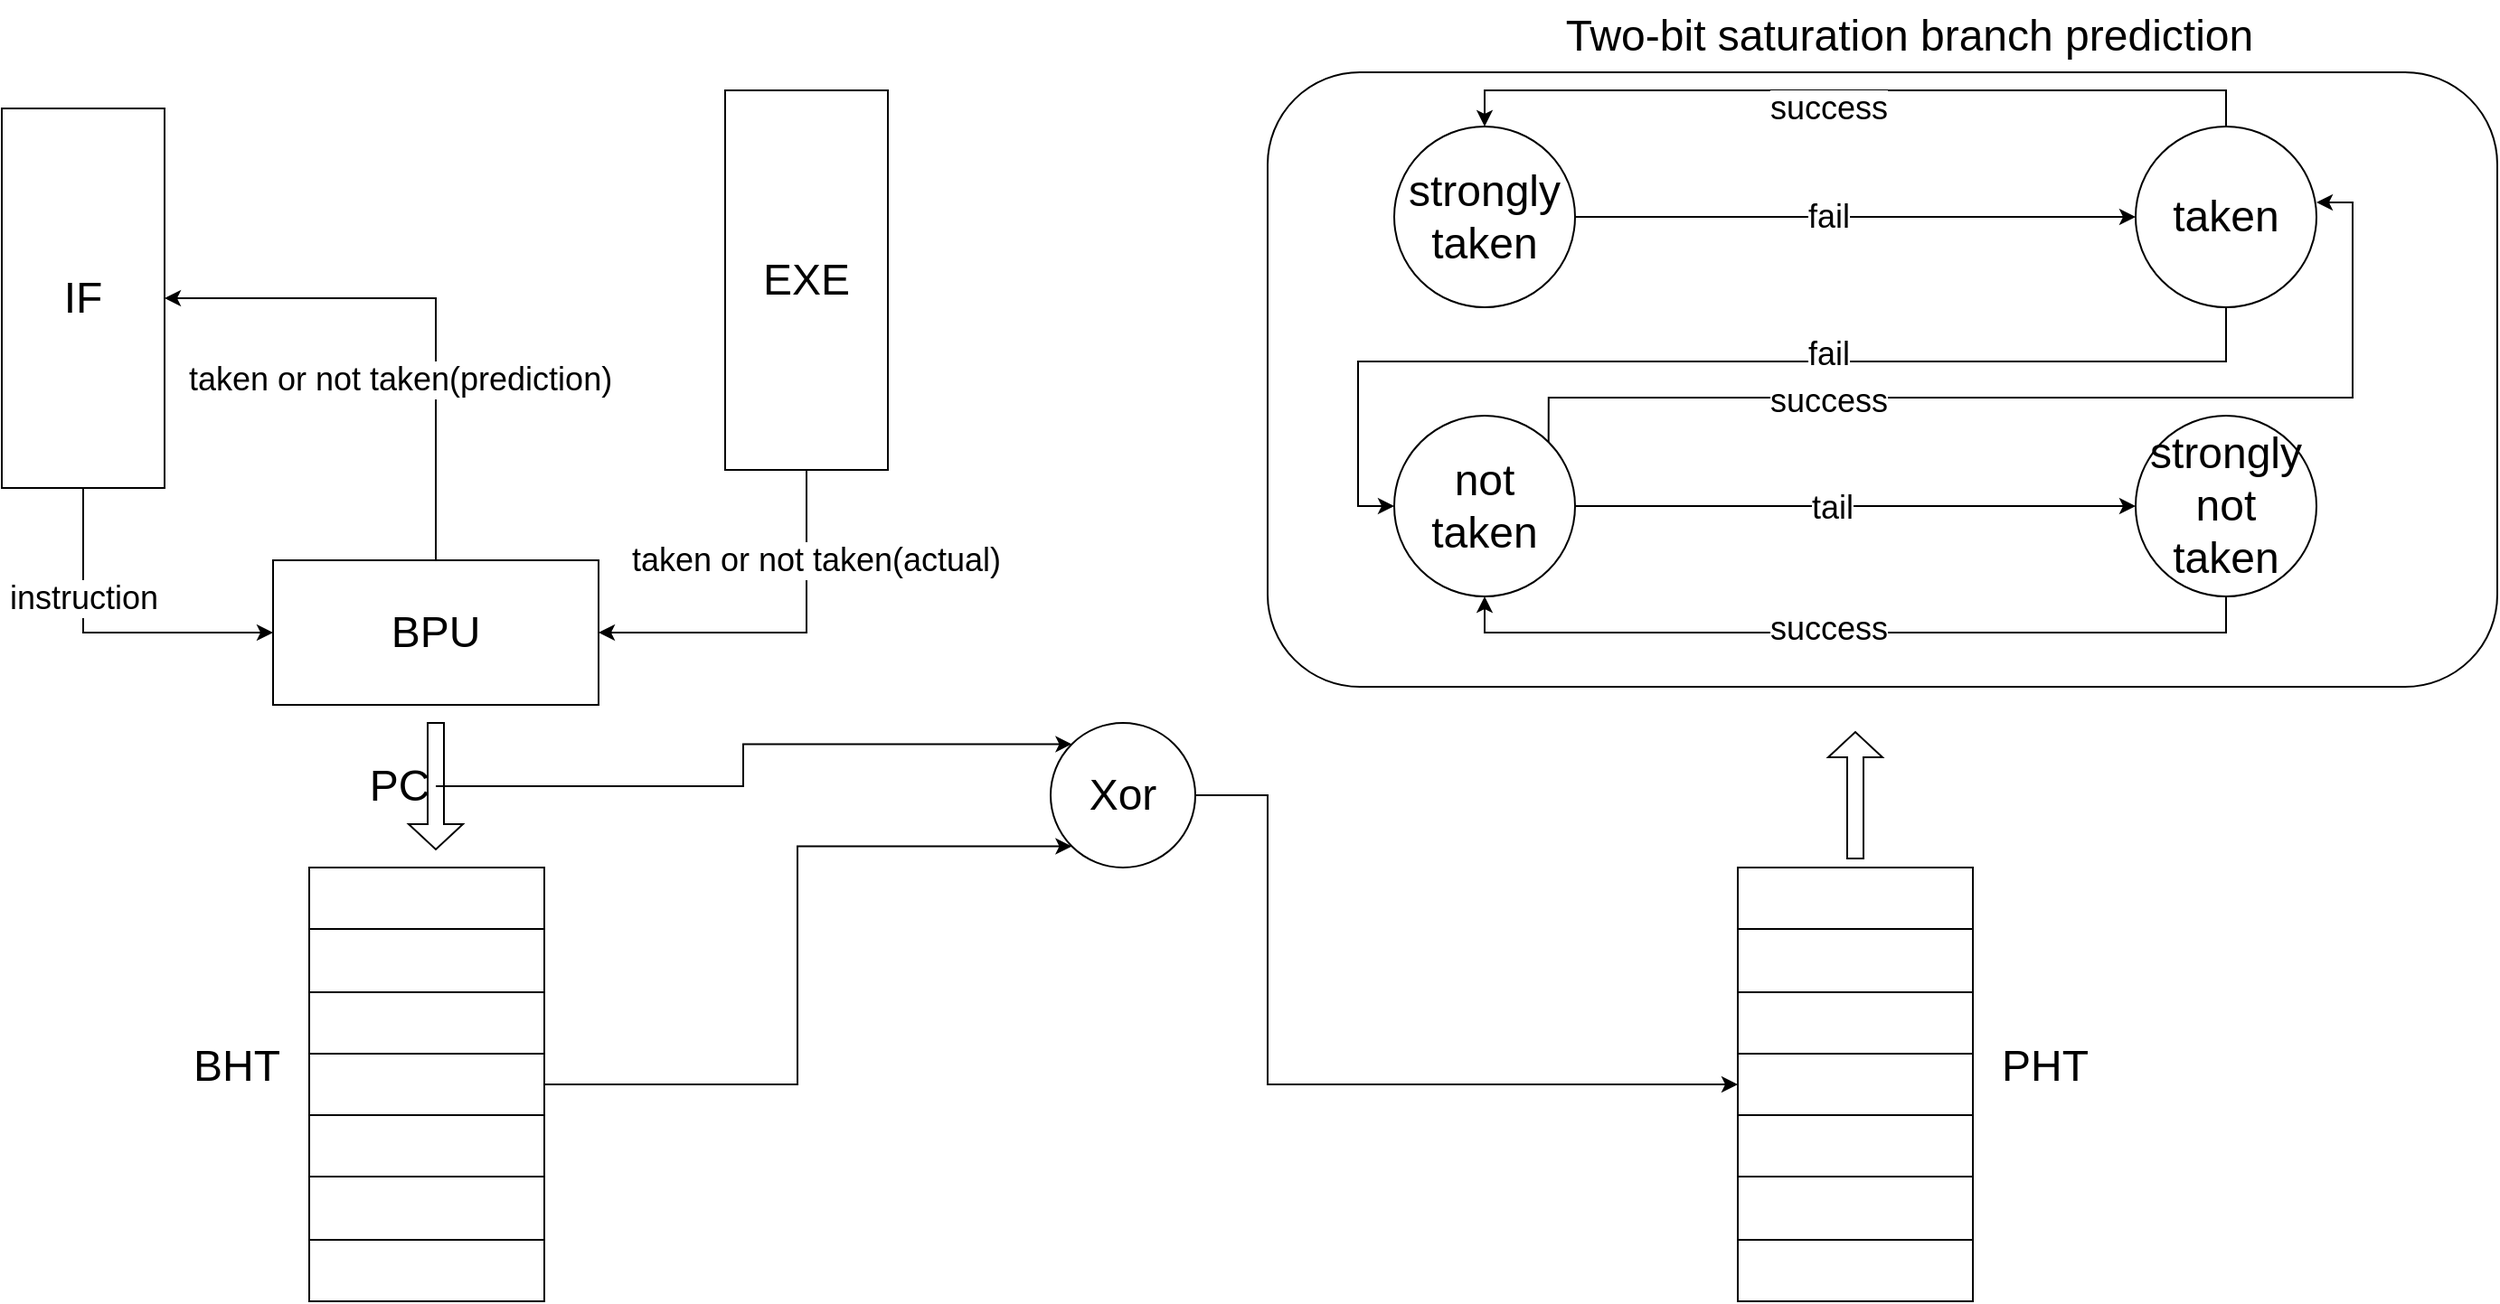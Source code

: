 <mxfile version="14.7.4" type="github">
  <diagram id="F5-WQgn5BVGKgtazZR-A" name="Page-1">
    <mxGraphModel dx="2062" dy="1160" grid="1" gridSize="10" guides="1" tooltips="1" connect="1" arrows="1" fold="1" page="1" pageScale="1" pageWidth="3300" pageHeight="4681" math="0" shadow="0">
      <root>
        <mxCell id="0" />
        <mxCell id="1" parent="0" />
        <mxCell id="I8pQOPDDGLEfTryZQ-16-34" style="edgeStyle=orthogonalEdgeStyle;rounded=0;orthogonalLoop=1;jettySize=auto;html=1;exitX=0.5;exitY=1;exitDx=0;exitDy=0;entryX=0;entryY=0.5;entryDx=0;entryDy=0;" edge="1" parent="1" source="I8pQOPDDGLEfTryZQ-16-1" target="I8pQOPDDGLEfTryZQ-16-3">
          <mxGeometry relative="1" as="geometry" />
        </mxCell>
        <mxCell id="I8pQOPDDGLEfTryZQ-16-39" value="&lt;font style=&quot;font-size: 18px&quot;&gt;instruction&lt;/font&gt;" style="edgeLabel;html=1;align=center;verticalAlign=middle;resizable=0;points=[];" vertex="1" connectable="0" parent="I8pQOPDDGLEfTryZQ-16-34">
          <mxGeometry x="-0.185" relative="1" as="geometry">
            <mxPoint y="-15" as="offset" />
          </mxGeometry>
        </mxCell>
        <mxCell id="I8pQOPDDGLEfTryZQ-16-1" value="&lt;font style=&quot;font-size: 24px&quot;&gt;IF&lt;/font&gt;" style="rounded=0;whiteSpace=wrap;html=1;" vertex="1" parent="1">
          <mxGeometry x="390" y="390" width="90" height="210" as="geometry" />
        </mxCell>
        <mxCell id="I8pQOPDDGLEfTryZQ-16-36" style="edgeStyle=orthogonalEdgeStyle;rounded=0;orthogonalLoop=1;jettySize=auto;html=1;exitX=0.5;exitY=1;exitDx=0;exitDy=0;entryX=1;entryY=0.5;entryDx=0;entryDy=0;" edge="1" parent="1" source="I8pQOPDDGLEfTryZQ-16-2" target="I8pQOPDDGLEfTryZQ-16-3">
          <mxGeometry relative="1" as="geometry" />
        </mxCell>
        <mxCell id="I8pQOPDDGLEfTryZQ-16-41" value="&lt;font style=&quot;font-size: 18px&quot;&gt;taken or not taken(actual)&lt;/font&gt;" style="edgeLabel;html=1;align=center;verticalAlign=middle;resizable=0;points=[];" vertex="1" connectable="0" parent="I8pQOPDDGLEfTryZQ-16-36">
          <mxGeometry x="-0.444" y="-4" relative="1" as="geometry">
            <mxPoint x="9" y="-7" as="offset" />
          </mxGeometry>
        </mxCell>
        <mxCell id="I8pQOPDDGLEfTryZQ-16-2" value="&lt;font style=&quot;font-size: 24px&quot;&gt;EXE&lt;/font&gt;" style="rounded=0;whiteSpace=wrap;html=1;" vertex="1" parent="1">
          <mxGeometry x="790" y="380" width="90" height="210" as="geometry" />
        </mxCell>
        <mxCell id="I8pQOPDDGLEfTryZQ-16-35" style="edgeStyle=orthogonalEdgeStyle;rounded=0;orthogonalLoop=1;jettySize=auto;html=1;exitX=0.5;exitY=0;exitDx=0;exitDy=0;entryX=1;entryY=0.5;entryDx=0;entryDy=0;" edge="1" parent="1" source="I8pQOPDDGLEfTryZQ-16-3" target="I8pQOPDDGLEfTryZQ-16-1">
          <mxGeometry relative="1" as="geometry" />
        </mxCell>
        <mxCell id="I8pQOPDDGLEfTryZQ-16-40" value="&lt;font style=&quot;font-size: 18px&quot;&gt;taken or not taken(prediction)&lt;/font&gt;" style="edgeLabel;html=1;align=center;verticalAlign=middle;resizable=0;points=[];" vertex="1" connectable="0" parent="I8pQOPDDGLEfTryZQ-16-35">
          <mxGeometry x="-0.233" y="-2" relative="1" as="geometry">
            <mxPoint x="-22" y="13" as="offset" />
          </mxGeometry>
        </mxCell>
        <mxCell id="I8pQOPDDGLEfTryZQ-16-3" value="&lt;font style=&quot;font-size: 24px&quot;&gt;BPU&lt;/font&gt;" style="rounded=0;whiteSpace=wrap;html=1;" vertex="1" parent="1">
          <mxGeometry x="540" y="640" width="180" height="80" as="geometry" />
        </mxCell>
        <mxCell id="I8pQOPDDGLEfTryZQ-16-86" style="edgeStyle=orthogonalEdgeStyle;rounded=0;orthogonalLoop=1;jettySize=auto;html=1;entryX=0;entryY=1;entryDx=0;entryDy=0;" edge="1" parent="1" source="I8pQOPDDGLEfTryZQ-16-17" target="I8pQOPDDGLEfTryZQ-16-32">
          <mxGeometry relative="1" as="geometry" />
        </mxCell>
        <mxCell id="I8pQOPDDGLEfTryZQ-16-17" value="" style="shape=table;html=1;whiteSpace=wrap;startSize=0;container=1;collapsible=0;childLayout=tableLayout;" vertex="1" parent="1">
          <mxGeometry x="560" y="810" width="130" height="240" as="geometry" />
        </mxCell>
        <mxCell id="I8pQOPDDGLEfTryZQ-16-18" value="" style="shape=partialRectangle;html=1;whiteSpace=wrap;collapsible=0;dropTarget=0;pointerEvents=0;fillColor=none;top=0;left=0;bottom=0;right=0;points=[[0,0.5],[1,0.5]];portConstraint=eastwest;" vertex="1" parent="I8pQOPDDGLEfTryZQ-16-17">
          <mxGeometry width="130" height="34" as="geometry" />
        </mxCell>
        <mxCell id="I8pQOPDDGLEfTryZQ-16-19" value="" style="shape=partialRectangle;html=1;whiteSpace=wrap;connectable=0;overflow=hidden;fillColor=none;top=0;left=0;bottom=0;right=0;" vertex="1" parent="I8pQOPDDGLEfTryZQ-16-18">
          <mxGeometry width="130" height="34" as="geometry" />
        </mxCell>
        <mxCell id="I8pQOPDDGLEfTryZQ-16-20" value="" style="shape=partialRectangle;html=1;whiteSpace=wrap;collapsible=0;dropTarget=0;pointerEvents=0;fillColor=none;top=0;left=0;bottom=0;right=0;points=[[0,0.5],[1,0.5]];portConstraint=eastwest;" vertex="1" parent="I8pQOPDDGLEfTryZQ-16-17">
          <mxGeometry y="34" width="130" height="35" as="geometry" />
        </mxCell>
        <mxCell id="I8pQOPDDGLEfTryZQ-16-21" value="" style="shape=partialRectangle;html=1;whiteSpace=wrap;connectable=0;overflow=hidden;fillColor=none;top=0;left=0;bottom=0;right=0;" vertex="1" parent="I8pQOPDDGLEfTryZQ-16-20">
          <mxGeometry width="130" height="35" as="geometry" />
        </mxCell>
        <mxCell id="I8pQOPDDGLEfTryZQ-16-30" style="shape=partialRectangle;html=1;whiteSpace=wrap;collapsible=0;dropTarget=0;pointerEvents=0;fillColor=none;top=0;left=0;bottom=0;right=0;points=[[0,0.5],[1,0.5]];portConstraint=eastwest;" vertex="1" parent="I8pQOPDDGLEfTryZQ-16-17">
          <mxGeometry y="69" width="130" height="34" as="geometry" />
        </mxCell>
        <mxCell id="I8pQOPDDGLEfTryZQ-16-31" style="shape=partialRectangle;html=1;whiteSpace=wrap;connectable=0;overflow=hidden;fillColor=none;top=0;left=0;bottom=0;right=0;" vertex="1" parent="I8pQOPDDGLEfTryZQ-16-30">
          <mxGeometry width="130" height="34" as="geometry" />
        </mxCell>
        <mxCell id="I8pQOPDDGLEfTryZQ-16-22" value="" style="shape=partialRectangle;html=1;whiteSpace=wrap;collapsible=0;dropTarget=0;pointerEvents=0;fillColor=none;top=0;left=0;bottom=0;right=0;points=[[0,0.5],[1,0.5]];portConstraint=eastwest;" vertex="1" parent="I8pQOPDDGLEfTryZQ-16-17">
          <mxGeometry y="103" width="130" height="34" as="geometry" />
        </mxCell>
        <mxCell id="I8pQOPDDGLEfTryZQ-16-23" value="" style="shape=partialRectangle;html=1;whiteSpace=wrap;connectable=0;overflow=hidden;fillColor=none;top=0;left=0;bottom=0;right=0;" vertex="1" parent="I8pQOPDDGLEfTryZQ-16-22">
          <mxGeometry width="130" height="34" as="geometry" />
        </mxCell>
        <mxCell id="I8pQOPDDGLEfTryZQ-16-24" value="" style="shape=partialRectangle;html=1;whiteSpace=wrap;collapsible=0;dropTarget=0;pointerEvents=0;fillColor=none;top=0;left=0;bottom=0;right=0;points=[[0,0.5],[1,0.5]];portConstraint=eastwest;" vertex="1" parent="I8pQOPDDGLEfTryZQ-16-17">
          <mxGeometry y="137" width="130" height="34" as="geometry" />
        </mxCell>
        <mxCell id="I8pQOPDDGLEfTryZQ-16-25" value="" style="shape=partialRectangle;html=1;whiteSpace=wrap;connectable=0;overflow=hidden;fillColor=none;top=0;left=0;bottom=0;right=0;" vertex="1" parent="I8pQOPDDGLEfTryZQ-16-24">
          <mxGeometry width="130" height="34" as="geometry" />
        </mxCell>
        <mxCell id="I8pQOPDDGLEfTryZQ-16-26" value="" style="shape=partialRectangle;html=1;whiteSpace=wrap;collapsible=0;dropTarget=0;pointerEvents=0;fillColor=none;top=0;left=0;bottom=0;right=0;points=[[0,0.5],[1,0.5]];portConstraint=eastwest;" vertex="1" parent="I8pQOPDDGLEfTryZQ-16-17">
          <mxGeometry y="171" width="130" height="35" as="geometry" />
        </mxCell>
        <mxCell id="I8pQOPDDGLEfTryZQ-16-27" value="" style="shape=partialRectangle;html=1;whiteSpace=wrap;connectable=0;overflow=hidden;fillColor=none;top=0;left=0;bottom=0;right=0;" vertex="1" parent="I8pQOPDDGLEfTryZQ-16-26">
          <mxGeometry width="130" height="35" as="geometry" />
        </mxCell>
        <mxCell id="I8pQOPDDGLEfTryZQ-16-28" value="" style="shape=partialRectangle;html=1;whiteSpace=wrap;collapsible=0;dropTarget=0;pointerEvents=0;fillColor=none;top=0;left=0;bottom=0;right=0;points=[[0,0.5],[1,0.5]];portConstraint=eastwest;" vertex="1" parent="I8pQOPDDGLEfTryZQ-16-17">
          <mxGeometry y="206" width="130" height="34" as="geometry" />
        </mxCell>
        <mxCell id="I8pQOPDDGLEfTryZQ-16-29" value="" style="shape=partialRectangle;html=1;whiteSpace=wrap;connectable=0;overflow=hidden;fillColor=none;top=0;left=0;bottom=0;right=0;" vertex="1" parent="I8pQOPDDGLEfTryZQ-16-28">
          <mxGeometry width="130" height="34" as="geometry" />
        </mxCell>
        <mxCell id="I8pQOPDDGLEfTryZQ-16-87" style="edgeStyle=orthogonalEdgeStyle;rounded=0;orthogonalLoop=1;jettySize=auto;html=1;entryX=0;entryY=0.5;entryDx=0;entryDy=0;" edge="1" parent="1" source="I8pQOPDDGLEfTryZQ-16-32" target="I8pQOPDDGLEfTryZQ-16-52">
          <mxGeometry relative="1" as="geometry">
            <Array as="points">
              <mxPoint x="1090" y="770" />
              <mxPoint x="1090" y="930" />
            </Array>
          </mxGeometry>
        </mxCell>
        <mxCell id="I8pQOPDDGLEfTryZQ-16-32" value="&lt;font style=&quot;font-size: 24px&quot;&gt;Xor&lt;/font&gt;" style="ellipse;whiteSpace=wrap;html=1;aspect=fixed;" vertex="1" parent="1">
          <mxGeometry x="970" y="730" width="80" height="80" as="geometry" />
        </mxCell>
        <mxCell id="I8pQOPDDGLEfTryZQ-16-33" value="&lt;font style=&quot;font-size: 24px&quot;&gt;BHT&lt;/font&gt;" style="text;html=1;strokeColor=none;fillColor=none;align=center;verticalAlign=middle;whiteSpace=wrap;rounded=0;" vertex="1" parent="1">
          <mxGeometry x="500" y="910" width="40" height="20" as="geometry" />
        </mxCell>
        <mxCell id="I8pQOPDDGLEfTryZQ-16-43" value="" style="shape=singleArrow;direction=south;whiteSpace=wrap;html=1;" vertex="1" parent="1">
          <mxGeometry x="615" y="730" width="30" height="70" as="geometry" />
        </mxCell>
        <mxCell id="I8pQOPDDGLEfTryZQ-16-85" style="edgeStyle=orthogonalEdgeStyle;rounded=0;orthogonalLoop=1;jettySize=auto;html=1;entryX=0;entryY=0;entryDx=0;entryDy=0;" edge="1" parent="1" source="I8pQOPDDGLEfTryZQ-16-44" target="I8pQOPDDGLEfTryZQ-16-32">
          <mxGeometry relative="1" as="geometry" />
        </mxCell>
        <mxCell id="I8pQOPDDGLEfTryZQ-16-44" value="&lt;font style=&quot;font-size: 24px&quot;&gt;PC&lt;/font&gt;" style="text;html=1;strokeColor=none;fillColor=none;align=center;verticalAlign=middle;whiteSpace=wrap;rounded=0;" vertex="1" parent="1">
          <mxGeometry x="590" y="755" width="40" height="20" as="geometry" />
        </mxCell>
        <mxCell id="I8pQOPDDGLEfTryZQ-16-45" value="" style="shape=table;html=1;whiteSpace=wrap;startSize=0;container=1;collapsible=0;childLayout=tableLayout;" vertex="1" parent="1">
          <mxGeometry x="1350" y="810" width="130" height="240" as="geometry" />
        </mxCell>
        <mxCell id="I8pQOPDDGLEfTryZQ-16-46" value="" style="shape=partialRectangle;html=1;whiteSpace=wrap;collapsible=0;dropTarget=0;pointerEvents=0;fillColor=none;top=0;left=0;bottom=0;right=0;points=[[0,0.5],[1,0.5]];portConstraint=eastwest;" vertex="1" parent="I8pQOPDDGLEfTryZQ-16-45">
          <mxGeometry width="130" height="34" as="geometry" />
        </mxCell>
        <mxCell id="I8pQOPDDGLEfTryZQ-16-47" value="" style="shape=partialRectangle;html=1;whiteSpace=wrap;connectable=0;overflow=hidden;fillColor=none;top=0;left=0;bottom=0;right=0;" vertex="1" parent="I8pQOPDDGLEfTryZQ-16-46">
          <mxGeometry width="130" height="34" as="geometry" />
        </mxCell>
        <mxCell id="I8pQOPDDGLEfTryZQ-16-48" value="" style="shape=partialRectangle;html=1;whiteSpace=wrap;collapsible=0;dropTarget=0;pointerEvents=0;fillColor=none;top=0;left=0;bottom=0;right=0;points=[[0,0.5],[1,0.5]];portConstraint=eastwest;" vertex="1" parent="I8pQOPDDGLEfTryZQ-16-45">
          <mxGeometry y="34" width="130" height="35" as="geometry" />
        </mxCell>
        <mxCell id="I8pQOPDDGLEfTryZQ-16-49" value="" style="shape=partialRectangle;html=1;whiteSpace=wrap;connectable=0;overflow=hidden;fillColor=none;top=0;left=0;bottom=0;right=0;" vertex="1" parent="I8pQOPDDGLEfTryZQ-16-48">
          <mxGeometry width="130" height="35" as="geometry" />
        </mxCell>
        <mxCell id="I8pQOPDDGLEfTryZQ-16-50" style="shape=partialRectangle;html=1;whiteSpace=wrap;collapsible=0;dropTarget=0;pointerEvents=0;fillColor=none;top=0;left=0;bottom=0;right=0;points=[[0,0.5],[1,0.5]];portConstraint=eastwest;" vertex="1" parent="I8pQOPDDGLEfTryZQ-16-45">
          <mxGeometry y="69" width="130" height="34" as="geometry" />
        </mxCell>
        <mxCell id="I8pQOPDDGLEfTryZQ-16-51" style="shape=partialRectangle;html=1;whiteSpace=wrap;connectable=0;overflow=hidden;fillColor=none;top=0;left=0;bottom=0;right=0;" vertex="1" parent="I8pQOPDDGLEfTryZQ-16-50">
          <mxGeometry width="130" height="34" as="geometry" />
        </mxCell>
        <mxCell id="I8pQOPDDGLEfTryZQ-16-52" value="" style="shape=partialRectangle;html=1;whiteSpace=wrap;collapsible=0;dropTarget=0;pointerEvents=0;fillColor=none;top=0;left=0;bottom=0;right=0;points=[[0,0.5],[1,0.5]];portConstraint=eastwest;" vertex="1" parent="I8pQOPDDGLEfTryZQ-16-45">
          <mxGeometry y="103" width="130" height="34" as="geometry" />
        </mxCell>
        <mxCell id="I8pQOPDDGLEfTryZQ-16-53" value="" style="shape=partialRectangle;html=1;whiteSpace=wrap;connectable=0;overflow=hidden;fillColor=none;top=0;left=0;bottom=0;right=0;" vertex="1" parent="I8pQOPDDGLEfTryZQ-16-52">
          <mxGeometry width="130" height="34" as="geometry" />
        </mxCell>
        <mxCell id="I8pQOPDDGLEfTryZQ-16-54" value="" style="shape=partialRectangle;html=1;whiteSpace=wrap;collapsible=0;dropTarget=0;pointerEvents=0;fillColor=none;top=0;left=0;bottom=0;right=0;points=[[0,0.5],[1,0.5]];portConstraint=eastwest;" vertex="1" parent="I8pQOPDDGLEfTryZQ-16-45">
          <mxGeometry y="137" width="130" height="34" as="geometry" />
        </mxCell>
        <mxCell id="I8pQOPDDGLEfTryZQ-16-55" value="" style="shape=partialRectangle;html=1;whiteSpace=wrap;connectable=0;overflow=hidden;fillColor=none;top=0;left=0;bottom=0;right=0;" vertex="1" parent="I8pQOPDDGLEfTryZQ-16-54">
          <mxGeometry width="130" height="34" as="geometry" />
        </mxCell>
        <mxCell id="I8pQOPDDGLEfTryZQ-16-56" value="" style="shape=partialRectangle;html=1;whiteSpace=wrap;collapsible=0;dropTarget=0;pointerEvents=0;fillColor=none;top=0;left=0;bottom=0;right=0;points=[[0,0.5],[1,0.5]];portConstraint=eastwest;" vertex="1" parent="I8pQOPDDGLEfTryZQ-16-45">
          <mxGeometry y="171" width="130" height="35" as="geometry" />
        </mxCell>
        <mxCell id="I8pQOPDDGLEfTryZQ-16-57" value="" style="shape=partialRectangle;html=1;whiteSpace=wrap;connectable=0;overflow=hidden;fillColor=none;top=0;left=0;bottom=0;right=0;" vertex="1" parent="I8pQOPDDGLEfTryZQ-16-56">
          <mxGeometry width="130" height="35" as="geometry" />
        </mxCell>
        <mxCell id="I8pQOPDDGLEfTryZQ-16-58" value="" style="shape=partialRectangle;html=1;whiteSpace=wrap;collapsible=0;dropTarget=0;pointerEvents=0;fillColor=none;top=0;left=0;bottom=0;right=0;points=[[0,0.5],[1,0.5]];portConstraint=eastwest;" vertex="1" parent="I8pQOPDDGLEfTryZQ-16-45">
          <mxGeometry y="206" width="130" height="34" as="geometry" />
        </mxCell>
        <mxCell id="I8pQOPDDGLEfTryZQ-16-59" value="" style="shape=partialRectangle;html=1;whiteSpace=wrap;connectable=0;overflow=hidden;fillColor=none;top=0;left=0;bottom=0;right=0;" vertex="1" parent="I8pQOPDDGLEfTryZQ-16-58">
          <mxGeometry width="130" height="34" as="geometry" />
        </mxCell>
        <mxCell id="I8pQOPDDGLEfTryZQ-16-60" value="&lt;font style=&quot;font-size: 24px&quot;&gt;PHT&lt;/font&gt;" style="text;html=1;strokeColor=none;fillColor=none;align=center;verticalAlign=middle;whiteSpace=wrap;rounded=0;" vertex="1" parent="1">
          <mxGeometry x="1500" y="910" width="40" height="20" as="geometry" />
        </mxCell>
        <mxCell id="I8pQOPDDGLEfTryZQ-16-61" value="" style="shape=singleArrow;direction=south;whiteSpace=wrap;html=1;rotation=-180;" vertex="1" parent="1">
          <mxGeometry x="1400" y="735" width="30" height="70" as="geometry" />
        </mxCell>
        <mxCell id="I8pQOPDDGLEfTryZQ-16-63" value="" style="rounded=1;whiteSpace=wrap;html=1;" vertex="1" parent="1">
          <mxGeometry x="1090" y="370" width="680" height="340" as="geometry" />
        </mxCell>
        <mxCell id="I8pQOPDDGLEfTryZQ-16-64" value="&lt;font style=&quot;font-size: 24px&quot;&gt;Two-bit saturation branch prediction&lt;/font&gt;" style="text;html=1;strokeColor=none;fillColor=none;align=center;verticalAlign=middle;whiteSpace=wrap;rounded=0;" vertex="1" parent="1">
          <mxGeometry x="1250" y="330" width="390" height="40" as="geometry" />
        </mxCell>
        <mxCell id="I8pQOPDDGLEfTryZQ-16-71" style="edgeStyle=orthogonalEdgeStyle;rounded=0;orthogonalLoop=1;jettySize=auto;html=1;exitX=1;exitY=0.5;exitDx=0;exitDy=0;" edge="1" parent="1" source="I8pQOPDDGLEfTryZQ-16-65" target="I8pQOPDDGLEfTryZQ-16-67">
          <mxGeometry relative="1" as="geometry" />
        </mxCell>
        <mxCell id="I8pQOPDDGLEfTryZQ-16-80" value="&lt;font style=&quot;font-size: 18px&quot;&gt;fail&lt;/font&gt;" style="edgeLabel;html=1;align=center;verticalAlign=middle;resizable=0;points=[];" vertex="1" connectable="0" parent="I8pQOPDDGLEfTryZQ-16-71">
          <mxGeometry x="-0.065" y="2" relative="1" as="geometry">
            <mxPoint x="-5" y="2" as="offset" />
          </mxGeometry>
        </mxCell>
        <mxCell id="I8pQOPDDGLEfTryZQ-16-65" value="&lt;font style=&quot;font-size: 24px&quot;&gt;strongly&lt;br&gt;taken&lt;/font&gt;" style="ellipse;whiteSpace=wrap;html=1;aspect=fixed;" vertex="1" parent="1">
          <mxGeometry x="1160" y="400" width="100" height="100" as="geometry" />
        </mxCell>
        <mxCell id="I8pQOPDDGLEfTryZQ-16-70" style="edgeStyle=orthogonalEdgeStyle;rounded=0;orthogonalLoop=1;jettySize=auto;html=1;exitX=0.5;exitY=0;exitDx=0;exitDy=0;entryX=0.5;entryY=0;entryDx=0;entryDy=0;" edge="1" parent="1" source="I8pQOPDDGLEfTryZQ-16-67" target="I8pQOPDDGLEfTryZQ-16-65">
          <mxGeometry relative="1" as="geometry" />
        </mxCell>
        <mxCell id="I8pQOPDDGLEfTryZQ-16-79" value="&lt;font style=&quot;font-size: 18px&quot;&gt;success&lt;/font&gt;" style="edgeLabel;html=1;align=center;verticalAlign=middle;resizable=0;points=[];" vertex="1" connectable="0" parent="I8pQOPDDGLEfTryZQ-16-70">
          <mxGeometry x="0.062" y="1" relative="1" as="geometry">
            <mxPoint x="-1" y="9" as="offset" />
          </mxGeometry>
        </mxCell>
        <mxCell id="I8pQOPDDGLEfTryZQ-16-76" style="edgeStyle=orthogonalEdgeStyle;rounded=0;orthogonalLoop=1;jettySize=auto;html=1;exitX=0.5;exitY=1;exitDx=0;exitDy=0;entryX=0;entryY=0.5;entryDx=0;entryDy=0;" edge="1" parent="1" source="I8pQOPDDGLEfTryZQ-16-67" target="I8pQOPDDGLEfTryZQ-16-68">
          <mxGeometry relative="1" as="geometry" />
        </mxCell>
        <mxCell id="I8pQOPDDGLEfTryZQ-16-81" value="&lt;font style=&quot;font-size: 18px&quot;&gt;fail&lt;/font&gt;" style="edgeLabel;html=1;align=center;verticalAlign=middle;resizable=0;points=[];" vertex="1" connectable="0" parent="I8pQOPDDGLEfTryZQ-16-76">
          <mxGeometry x="0.131" y="-4" relative="1" as="geometry">
            <mxPoint x="95" as="offset" />
          </mxGeometry>
        </mxCell>
        <mxCell id="I8pQOPDDGLEfTryZQ-16-67" value="&lt;span style=&quot;font-size: 24px&quot;&gt;taken&lt;/span&gt;" style="ellipse;whiteSpace=wrap;html=1;aspect=fixed;" vertex="1" parent="1">
          <mxGeometry x="1570" y="400" width="100" height="100" as="geometry" />
        </mxCell>
        <mxCell id="I8pQOPDDGLEfTryZQ-16-74" style="edgeStyle=orthogonalEdgeStyle;rounded=0;orthogonalLoop=1;jettySize=auto;html=1;exitX=1;exitY=0.5;exitDx=0;exitDy=0;" edge="1" parent="1" source="I8pQOPDDGLEfTryZQ-16-68" target="I8pQOPDDGLEfTryZQ-16-69">
          <mxGeometry relative="1" as="geometry" />
        </mxCell>
        <mxCell id="I8pQOPDDGLEfTryZQ-16-83" value="&lt;font style=&quot;font-size: 18px&quot;&gt;tail&lt;/font&gt;" style="edgeLabel;html=1;align=center;verticalAlign=middle;resizable=0;points=[];" vertex="1" connectable="0" parent="I8pQOPDDGLEfTryZQ-16-74">
          <mxGeometry x="-0.084" y="-1" relative="1" as="geometry">
            <mxPoint as="offset" />
          </mxGeometry>
        </mxCell>
        <mxCell id="I8pQOPDDGLEfTryZQ-16-78" style="edgeStyle=orthogonalEdgeStyle;rounded=0;orthogonalLoop=1;jettySize=auto;html=1;exitX=1;exitY=0;exitDx=0;exitDy=0;entryX=1;entryY=0.42;entryDx=0;entryDy=0;entryPerimeter=0;" edge="1" parent="1" source="I8pQOPDDGLEfTryZQ-16-68" target="I8pQOPDDGLEfTryZQ-16-67">
          <mxGeometry relative="1" as="geometry">
            <Array as="points">
              <mxPoint x="1245" y="550" />
              <mxPoint x="1690" y="550" />
              <mxPoint x="1690" y="442" />
            </Array>
          </mxGeometry>
        </mxCell>
        <mxCell id="I8pQOPDDGLEfTryZQ-16-82" value="&lt;font style=&quot;font-size: 18px&quot;&gt;success&lt;/font&gt;" style="edgeLabel;html=1;align=center;verticalAlign=middle;resizable=0;points=[];" vertex="1" connectable="0" parent="I8pQOPDDGLEfTryZQ-16-78">
          <mxGeometry x="-0.43" y="-2" relative="1" as="geometry">
            <mxPoint x="9" as="offset" />
          </mxGeometry>
        </mxCell>
        <mxCell id="I8pQOPDDGLEfTryZQ-16-68" value="&lt;span style=&quot;font-size: 24px&quot;&gt;not taken&lt;/span&gt;" style="ellipse;whiteSpace=wrap;html=1;aspect=fixed;" vertex="1" parent="1">
          <mxGeometry x="1160" y="560" width="100" height="100" as="geometry" />
        </mxCell>
        <mxCell id="I8pQOPDDGLEfTryZQ-16-75" style="edgeStyle=orthogonalEdgeStyle;rounded=0;orthogonalLoop=1;jettySize=auto;html=1;exitX=0.5;exitY=1;exitDx=0;exitDy=0;entryX=0.5;entryY=1;entryDx=0;entryDy=0;" edge="1" parent="1" source="I8pQOPDDGLEfTryZQ-16-69" target="I8pQOPDDGLEfTryZQ-16-68">
          <mxGeometry relative="1" as="geometry" />
        </mxCell>
        <mxCell id="I8pQOPDDGLEfTryZQ-16-84" value="&lt;font style=&quot;font-size: 18px&quot;&gt;success&lt;/font&gt;" style="edgeLabel;html=1;align=center;verticalAlign=middle;resizable=0;points=[];" vertex="1" connectable="0" parent="I8pQOPDDGLEfTryZQ-16-75">
          <mxGeometry x="0.067" y="-2" relative="1" as="geometry">
            <mxPoint as="offset" />
          </mxGeometry>
        </mxCell>
        <mxCell id="I8pQOPDDGLEfTryZQ-16-69" value="&lt;font style=&quot;font-size: 24px&quot;&gt;strongly&lt;br&gt;not&lt;br&gt;taken&lt;/font&gt;" style="ellipse;whiteSpace=wrap;html=1;aspect=fixed;" vertex="1" parent="1">
          <mxGeometry x="1570" y="560" width="100" height="100" as="geometry" />
        </mxCell>
      </root>
    </mxGraphModel>
  </diagram>
</mxfile>
